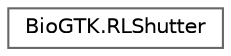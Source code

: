 digraph "Graphical Class Hierarchy"
{
 // LATEX_PDF_SIZE
  bgcolor="transparent";
  edge [fontname=Helvetica,fontsize=10,labelfontname=Helvetica,labelfontsize=10];
  node [fontname=Helvetica,fontsize=10,shape=box,height=0.2,width=0.4];
  rankdir="LR";
  Node0 [id="Node000000",label="BioGTK.RLShutter",height=0.2,width=0.4,color="grey40", fillcolor="white", style="filled",URL="$class_bio_g_t_k_1_1_r_l_shutter.html",tooltip=" "];
}
